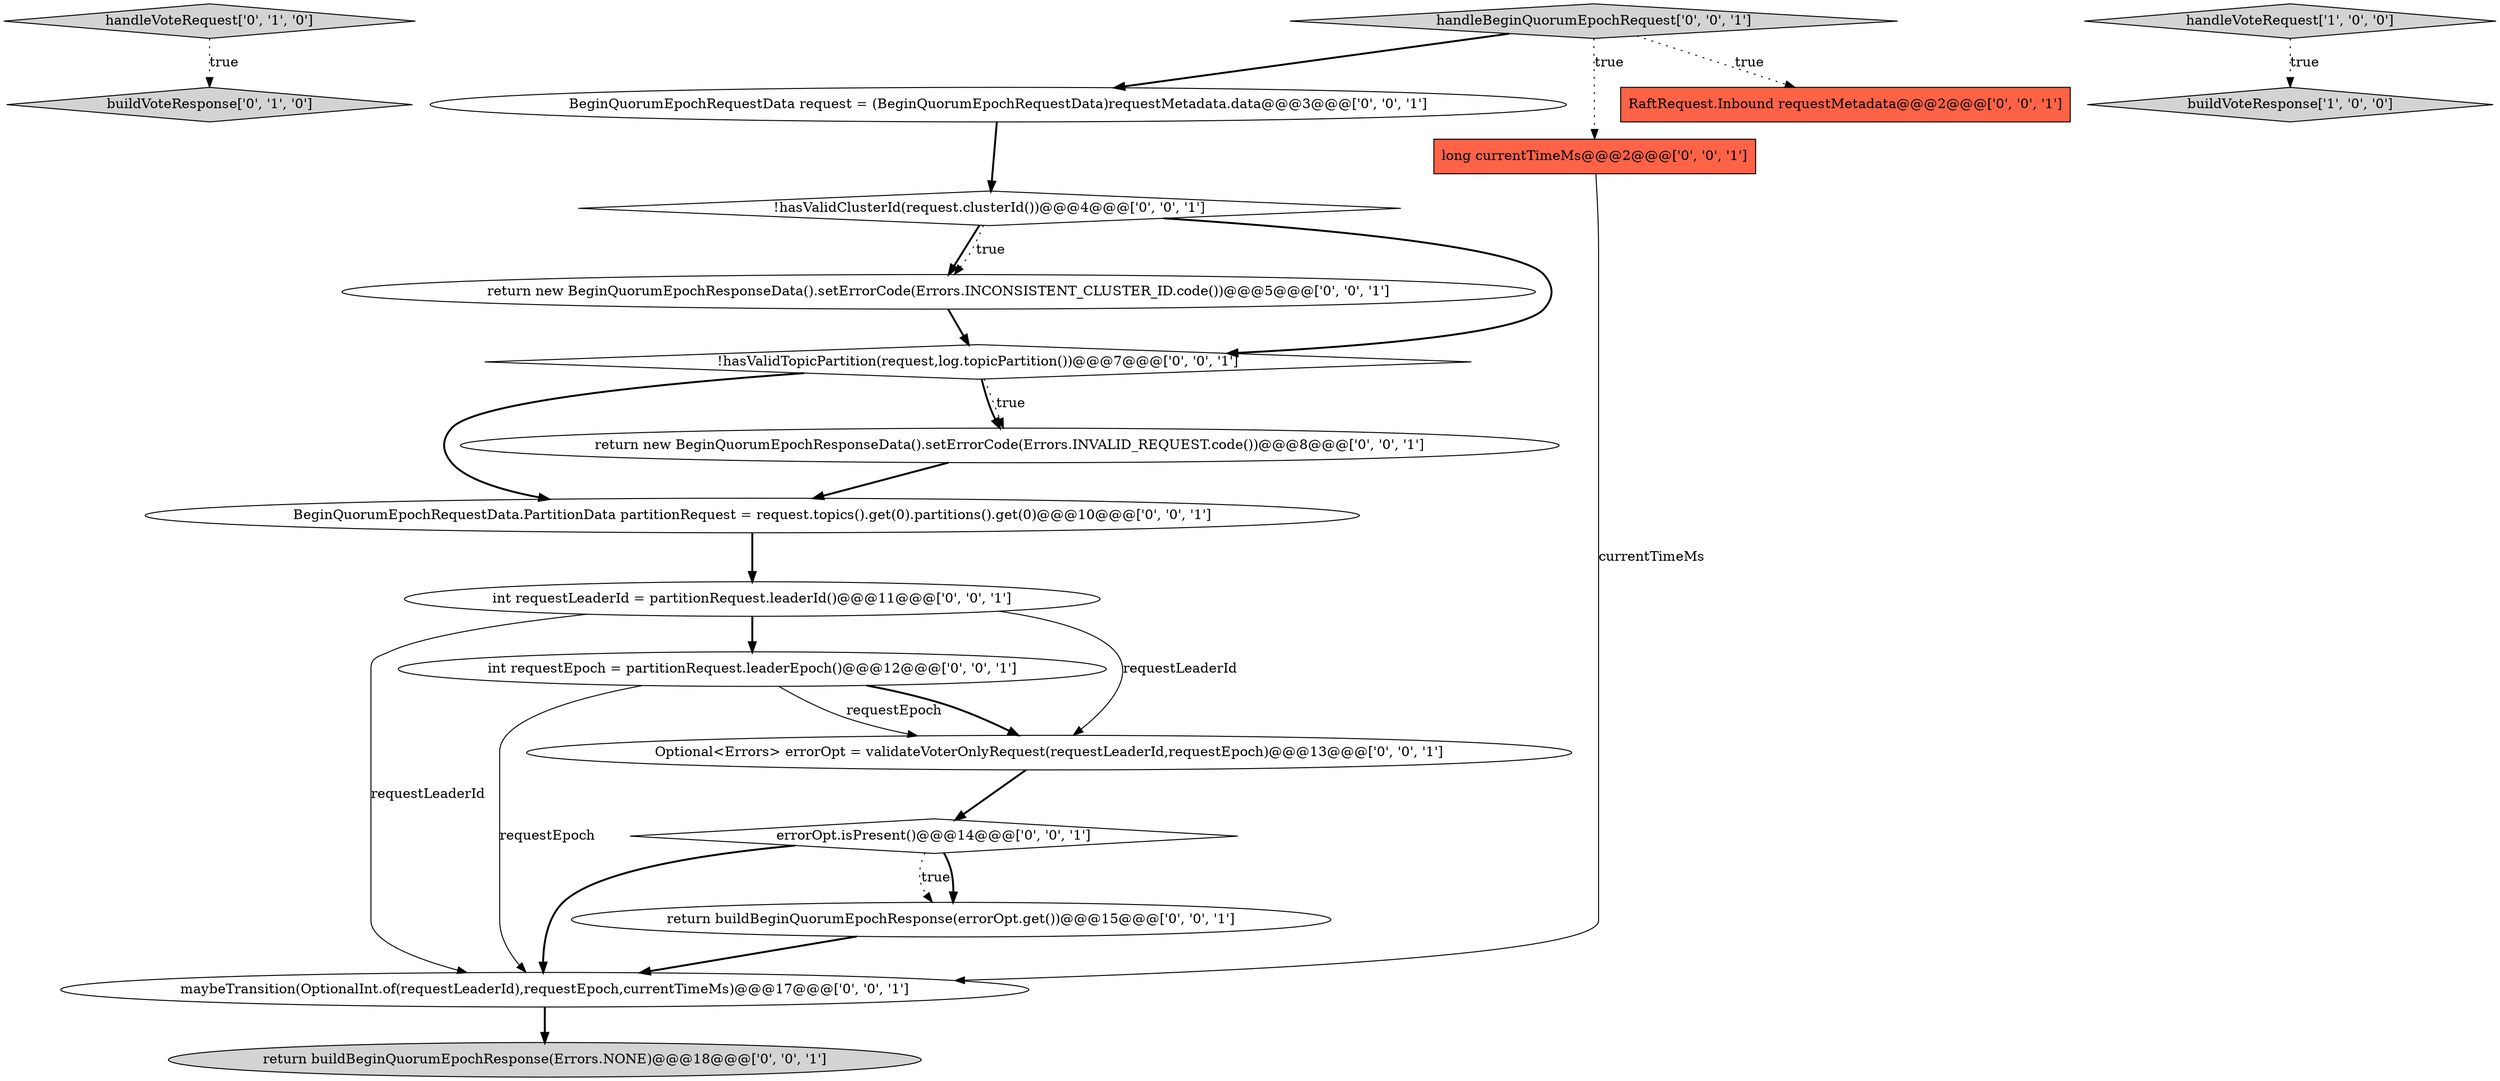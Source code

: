 digraph {
2 [style = filled, label = "buildVoteResponse['0', '1', '0']", fillcolor = lightgray, shape = diamond image = "AAA0AAABBB2BBB"];
4 [style = filled, label = "BeginQuorumEpochRequestData request = (BeginQuorumEpochRequestData)requestMetadata.data@@@3@@@['0', '0', '1']", fillcolor = white, shape = ellipse image = "AAA0AAABBB3BBB"];
15 [style = filled, label = "return buildBeginQuorumEpochResponse(Errors.NONE)@@@18@@@['0', '0', '1']", fillcolor = lightgray, shape = ellipse image = "AAA0AAABBB3BBB"];
16 [style = filled, label = "Optional<Errors> errorOpt = validateVoterOnlyRequest(requestLeaderId,requestEpoch)@@@13@@@['0', '0', '1']", fillcolor = white, shape = ellipse image = "AAA0AAABBB3BBB"];
12 [style = filled, label = "return new BeginQuorumEpochResponseData().setErrorCode(Errors.INVALID_REQUEST.code())@@@8@@@['0', '0', '1']", fillcolor = white, shape = ellipse image = "AAA0AAABBB3BBB"];
0 [style = filled, label = "buildVoteResponse['1', '0', '0']", fillcolor = lightgray, shape = diamond image = "AAA0AAABBB1BBB"];
9 [style = filled, label = "!hasValidTopicPartition(request,log.topicPartition())@@@7@@@['0', '0', '1']", fillcolor = white, shape = diamond image = "AAA0AAABBB3BBB"];
11 [style = filled, label = "return new BeginQuorumEpochResponseData().setErrorCode(Errors.INCONSISTENT_CLUSTER_ID.code())@@@5@@@['0', '0', '1']", fillcolor = white, shape = ellipse image = "AAA0AAABBB3BBB"];
6 [style = filled, label = "!hasValidClusterId(request.clusterId())@@@4@@@['0', '0', '1']", fillcolor = white, shape = diamond image = "AAA0AAABBB3BBB"];
7 [style = filled, label = "errorOpt.isPresent()@@@14@@@['0', '0', '1']", fillcolor = white, shape = diamond image = "AAA0AAABBB3BBB"];
13 [style = filled, label = "int requestLeaderId = partitionRequest.leaderId()@@@11@@@['0', '0', '1']", fillcolor = white, shape = ellipse image = "AAA0AAABBB3BBB"];
14 [style = filled, label = "handleBeginQuorumEpochRequest['0', '0', '1']", fillcolor = lightgray, shape = diamond image = "AAA0AAABBB3BBB"];
17 [style = filled, label = "maybeTransition(OptionalInt.of(requestLeaderId),requestEpoch,currentTimeMs)@@@17@@@['0', '0', '1']", fillcolor = white, shape = ellipse image = "AAA0AAABBB3BBB"];
3 [style = filled, label = "handleVoteRequest['0', '1', '0']", fillcolor = lightgray, shape = diamond image = "AAA0AAABBB2BBB"];
18 [style = filled, label = "int requestEpoch = partitionRequest.leaderEpoch()@@@12@@@['0', '0', '1']", fillcolor = white, shape = ellipse image = "AAA0AAABBB3BBB"];
5 [style = filled, label = "return buildBeginQuorumEpochResponse(errorOpt.get())@@@15@@@['0', '0', '1']", fillcolor = white, shape = ellipse image = "AAA0AAABBB3BBB"];
8 [style = filled, label = "long currentTimeMs@@@2@@@['0', '0', '1']", fillcolor = tomato, shape = box image = "AAA0AAABBB3BBB"];
1 [style = filled, label = "handleVoteRequest['1', '0', '0']", fillcolor = lightgray, shape = diamond image = "AAA0AAABBB1BBB"];
10 [style = filled, label = "BeginQuorumEpochRequestData.PartitionData partitionRequest = request.topics().get(0).partitions().get(0)@@@10@@@['0', '0', '1']", fillcolor = white, shape = ellipse image = "AAA0AAABBB3BBB"];
19 [style = filled, label = "RaftRequest.Inbound requestMetadata@@@2@@@['0', '0', '1']", fillcolor = tomato, shape = box image = "AAA0AAABBB3BBB"];
9->12 [style = dotted, label="true"];
14->19 [style = dotted, label="true"];
7->17 [style = bold, label=""];
13->17 [style = solid, label="requestLeaderId"];
4->6 [style = bold, label=""];
18->16 [style = solid, label="requestEpoch"];
16->7 [style = bold, label=""];
8->17 [style = solid, label="currentTimeMs"];
9->10 [style = bold, label=""];
18->17 [style = solid, label="requestEpoch"];
11->9 [style = bold, label=""];
5->17 [style = bold, label=""];
7->5 [style = dotted, label="true"];
7->5 [style = bold, label=""];
12->10 [style = bold, label=""];
10->13 [style = bold, label=""];
6->11 [style = bold, label=""];
17->15 [style = bold, label=""];
14->8 [style = dotted, label="true"];
13->16 [style = solid, label="requestLeaderId"];
1->0 [style = dotted, label="true"];
9->12 [style = bold, label=""];
6->11 [style = dotted, label="true"];
6->9 [style = bold, label=""];
13->18 [style = bold, label=""];
3->2 [style = dotted, label="true"];
14->4 [style = bold, label=""];
18->16 [style = bold, label=""];
}

